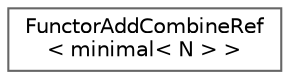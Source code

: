 digraph "类继承关系图"
{
 // LATEX_PDF_SIZE
  bgcolor="transparent";
  edge [fontname=Helvetica,fontsize=10,labelfontname=Helvetica,labelfontsize=10];
  node [fontname=Helvetica,fontsize=10,shape=box,height=0.2,width=0.4];
  rankdir="LR";
  Node0 [id="Node000000",label="FunctorAddCombineRef\l\< minimal\< N \> \>",height=0.2,width=0.4,color="grey40", fillcolor="white", style="filled",URL="$struct_functor_add_combine_ref_3_01minimal_3_01_n_01_4_01_4.html",tooltip=" "];
}
